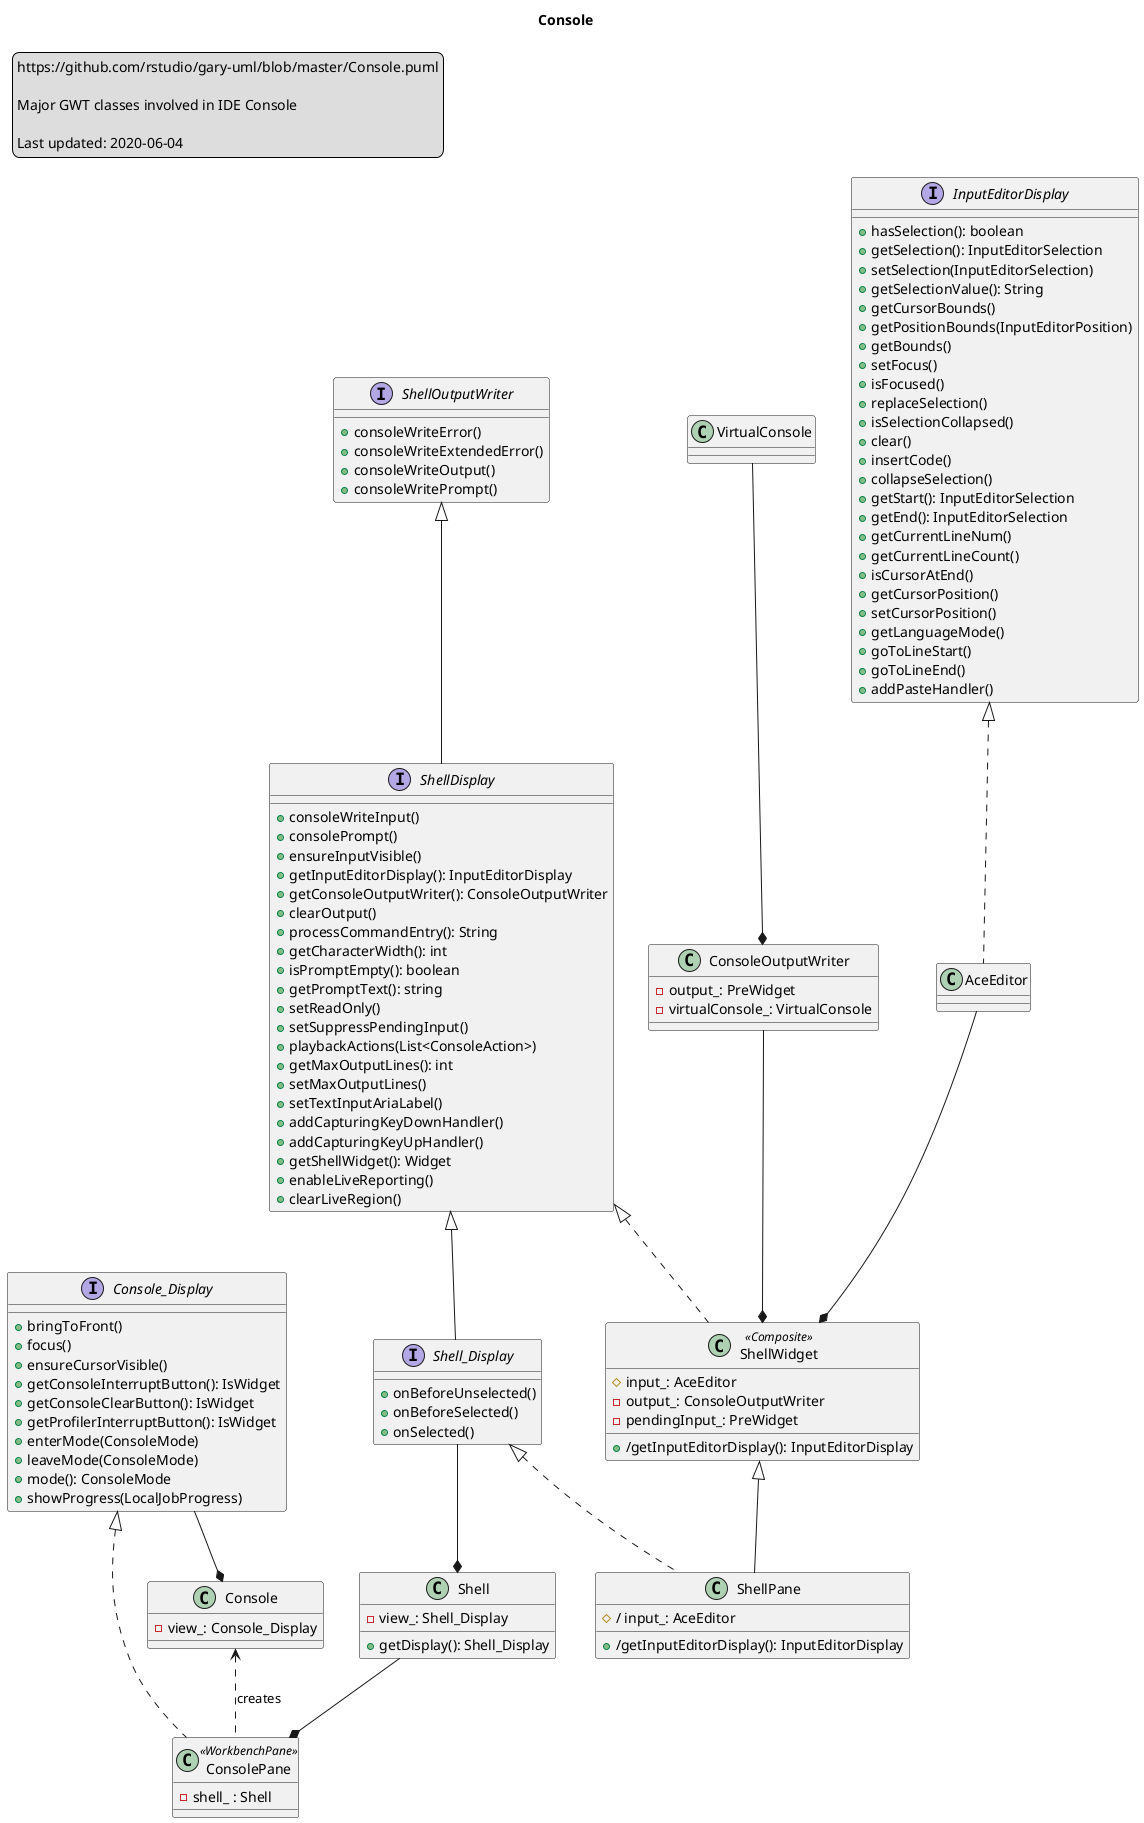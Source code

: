 @startuml
title Console

legend top left
https://github.com/rstudio/gary-uml/blob/master/Console.puml

Major GWT classes involved in IDE Console

Last updated: 2020-06-04
endlegend

interface Console_Display {
    + bringToFront()
    + focus()
    + ensureCursorVisible()
    + getConsoleInterruptButton(): IsWidget
    + getConsoleClearButton(): IsWidget
    + getProfilerInterruptButton(): IsWidget
    + enterMode(ConsoleMode)
    + leaveMode(ConsoleMode)
    + mode(): ConsoleMode
    + showProgress(LocalJobProgress)
}

interface ShellOutputWriter {
    + consoleWriteError()
    + consoleWriteExtendedError()
    + consoleWriteOutput()
    + consoleWritePrompt()
}

interface InputEditorDisplay {
   + hasSelection(): boolean
   + getSelection(): InputEditorSelection
   + setSelection(InputEditorSelection)
   + getSelectionValue(): String
   + getCursorBounds()
   + getPositionBounds(InputEditorPosition)
   + getBounds()
   + setFocus()
   + isFocused()
   + replaceSelection()
   + isSelectionCollapsed()
   + clear()
   + insertCode()
   + collapseSelection()
   + getStart(): InputEditorSelection
   + getEnd(): InputEditorSelection
   + getCurrentLineNum()
   + getCurrentLineCount()
   + isCursorAtEnd()
   + getCursorPosition()
   + setCursorPosition()
   + getLanguageMode()
   + goToLineStart()
   + goToLineEnd()
   + addPasteHandler()
}

class VirtualConsole {
}

class ConsoleOutputWriter {
   - output_: PreWidget
   - virtualConsole_: VirtualConsole
}
VirtualConsole --* ConsoleOutputWriter

interface ShellDisplay {
   + consoleWriteInput()
   + consolePrompt()
   + ensureInputVisible()
   + getInputEditorDisplay(): InputEditorDisplay
   + getConsoleOutputWriter(): ConsoleOutputWriter
   + clearOutput()
   + processCommandEntry(): String
   + getCharacterWidth(): int
   + isPromptEmpty(): boolean
   + getPromptText(): string
   + setReadOnly()
   + setSuppressPendingInput()
   + playbackActions(List<ConsoleAction>)
   + getMaxOutputLines(): int
   + setMaxOutputLines()
   + setTextInputAriaLabel()
   + addCapturingKeyDownHandler()
   + addCapturingKeyUpHandler()
   + getShellWidget(): Widget
   + enableLiveReporting()
   + clearLiveRegion()
}

ShellOutputWriter <|-- ShellDisplay

class Console {
    - view_: Console_Display
}

class ConsolePane << WorkbenchPane >> {
    - shell_ : Shell
}

Console_Display <|.. ConsolePane

class Shell {
    - view_: Shell_Display
    + getDisplay(): Shell_Display
}

interface Shell_Display {
    + onBeforeUnselected()
    + onBeforeSelected()
    + onSelected()
}

Shell --* ConsolePane
Console_Display --* Console

class ShellWidget << Composite >> {
    # input_: AceEditor
    - output_: ConsoleOutputWriter
    - pendingInput_: PreWidget
    + /getInputEditorDisplay(): InputEditorDisplay
}

ShellDisplay <|.. ShellWidget

class ShellPane {
    # / input_: AceEditor
    + /getInputEditorDisplay(): InputEditorDisplay
}

ShellWidget <|-- ShellPane
Shell_Display <|.. ShellPane
ShellDisplay <|-- Shell_Display
Shell_Display --* Shell
class AceEditor
InputEditorDisplay <|.. AceEditor

AceEditor --* ShellWidget
ConsoleOutputWriter --* ShellWidget
Console <.. ConsolePane : creates


@enduml
